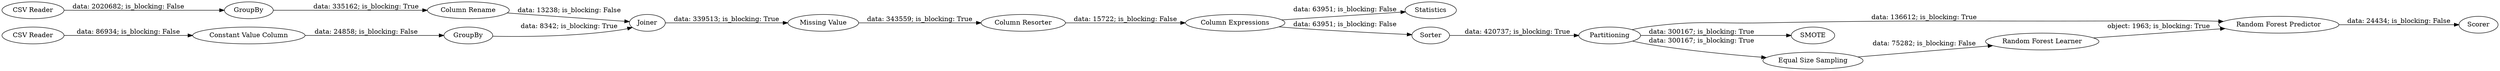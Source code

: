 digraph {
	"3836697317080965174_41" [label=Scorer]
	"3836697317080965174_23" [label="Column Rename"]
	"3836697317080965174_31" [label="Random Forest Learner"]
	"3836697317080965174_39" [label="Column Expressions"]
	"3836697317080965174_37" [label=Joiner]
	"3836697317080965174_32" [label="Random Forest Predictor"]
	"3836697317080965174_27" [label=SMOTE]
	"3836697317080965174_38" [label="CSV Reader"]
	"3836697317080965174_24" [label="Constant Value Column"]
	"3836697317080965174_25" [label="Missing Value"]
	"3836697317080965174_10" [label=Partitioning]
	"3836697317080965174_33" [label=Statistics]
	"3836697317080965174_20" [label="Equal Size Sampling"]
	"3836697317080965174_8" [label=Sorter]
	"3836697317080965174_1" [label="CSV Reader"]
	"3836697317080965174_26" [label="Column Resorter"]
	"3836697317080965174_21" [label=GroupBy]
	"3836697317080965174_22" [label=GroupBy]
	"3836697317080965174_10" -> "3836697317080965174_27" [label="data: 300167; is_blocking: True"]
	"3836697317080965174_23" -> "3836697317080965174_37" [label="data: 13238; is_blocking: False"]
	"3836697317080965174_21" -> "3836697317080965174_23" [label="data: 335162; is_blocking: True"]
	"3836697317080965174_37" -> "3836697317080965174_25" [label="data: 339513; is_blocking: True"]
	"3836697317080965174_25" -> "3836697317080965174_26" [label="data: 343559; is_blocking: True"]
	"3836697317080965174_24" -> "3836697317080965174_22" [label="data: 24858; is_blocking: False"]
	"3836697317080965174_39" -> "3836697317080965174_33" [label="data: 63951; is_blocking: False"]
	"3836697317080965174_1" -> "3836697317080965174_21" [label="data: 2020682; is_blocking: False"]
	"3836697317080965174_20" -> "3836697317080965174_31" [label="data: 75282; is_blocking: False"]
	"3836697317080965174_22" -> "3836697317080965174_37" [label="data: 8342; is_blocking: True"]
	"3836697317080965174_31" -> "3836697317080965174_32" [label="object: 1963; is_blocking: True"]
	"3836697317080965174_26" -> "3836697317080965174_39" [label="data: 15722; is_blocking: False"]
	"3836697317080965174_39" -> "3836697317080965174_8" [label="data: 63951; is_blocking: False"]
	"3836697317080965174_10" -> "3836697317080965174_20" [label="data: 300167; is_blocking: True"]
	"3836697317080965174_10" -> "3836697317080965174_32" [label="data: 136612; is_blocking: True"]
	"3836697317080965174_32" -> "3836697317080965174_41" [label="data: 24434; is_blocking: False"]
	"3836697317080965174_8" -> "3836697317080965174_10" [label="data: 420737; is_blocking: True"]
	"3836697317080965174_38" -> "3836697317080965174_24" [label="data: 86934; is_blocking: False"]
	rankdir=LR
}
